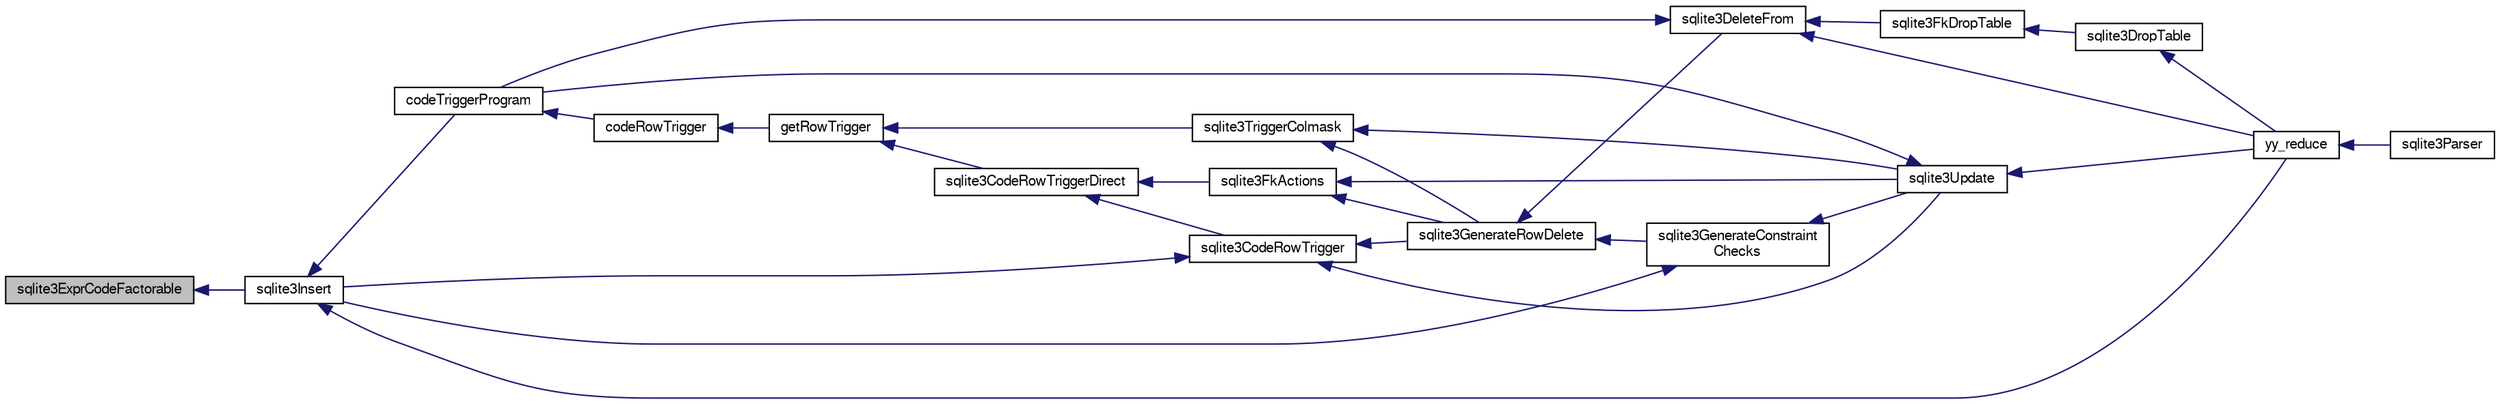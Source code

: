 digraph "sqlite3ExprCodeFactorable"
{
  edge [fontname="FreeSans",fontsize="10",labelfontname="FreeSans",labelfontsize="10"];
  node [fontname="FreeSans",fontsize="10",shape=record];
  rankdir="LR";
  Node522735 [label="sqlite3ExprCodeFactorable",height=0.2,width=0.4,color="black", fillcolor="grey75", style="filled", fontcolor="black"];
  Node522735 -> Node522736 [dir="back",color="midnightblue",fontsize="10",style="solid",fontname="FreeSans"];
  Node522736 [label="sqlite3Insert",height=0.2,width=0.4,color="black", fillcolor="white", style="filled",URL="$sqlite3_8c.html#a5b17c9c2000bae6bdff8e6be48d7dc2b"];
  Node522736 -> Node522737 [dir="back",color="midnightblue",fontsize="10",style="solid",fontname="FreeSans"];
  Node522737 [label="codeTriggerProgram",height=0.2,width=0.4,color="black", fillcolor="white", style="filled",URL="$sqlite3_8c.html#a120801f59d9281d201d2ff4b2606836e"];
  Node522737 -> Node522738 [dir="back",color="midnightblue",fontsize="10",style="solid",fontname="FreeSans"];
  Node522738 [label="codeRowTrigger",height=0.2,width=0.4,color="black", fillcolor="white", style="filled",URL="$sqlite3_8c.html#a463cea5aaaf388b560b206570a0022fc"];
  Node522738 -> Node522739 [dir="back",color="midnightblue",fontsize="10",style="solid",fontname="FreeSans"];
  Node522739 [label="getRowTrigger",height=0.2,width=0.4,color="black", fillcolor="white", style="filled",URL="$sqlite3_8c.html#a69626ef20b540d1a2b19cf56f3f45689"];
  Node522739 -> Node522740 [dir="back",color="midnightblue",fontsize="10",style="solid",fontname="FreeSans"];
  Node522740 [label="sqlite3CodeRowTriggerDirect",height=0.2,width=0.4,color="black", fillcolor="white", style="filled",URL="$sqlite3_8c.html#ad92829f9001bcf89a0299dad5a48acd4"];
  Node522740 -> Node522741 [dir="back",color="midnightblue",fontsize="10",style="solid",fontname="FreeSans"];
  Node522741 [label="sqlite3FkActions",height=0.2,width=0.4,color="black", fillcolor="white", style="filled",URL="$sqlite3_8c.html#a39159bd1623724946c22355ba7f3ef90"];
  Node522741 -> Node522742 [dir="back",color="midnightblue",fontsize="10",style="solid",fontname="FreeSans"];
  Node522742 [label="sqlite3GenerateRowDelete",height=0.2,width=0.4,color="black", fillcolor="white", style="filled",URL="$sqlite3_8c.html#a2c76cbf3027fc18fdbb8cb4cd96b77d9"];
  Node522742 -> Node522743 [dir="back",color="midnightblue",fontsize="10",style="solid",fontname="FreeSans"];
  Node522743 [label="sqlite3DeleteFrom",height=0.2,width=0.4,color="black", fillcolor="white", style="filled",URL="$sqlite3_8c.html#ab9b4b45349188b49eabb23f94608a091"];
  Node522743 -> Node522744 [dir="back",color="midnightblue",fontsize="10",style="solid",fontname="FreeSans"];
  Node522744 [label="sqlite3FkDropTable",height=0.2,width=0.4,color="black", fillcolor="white", style="filled",URL="$sqlite3_8c.html#a1218c6fc74e89152ceaa4760e82f5ef9"];
  Node522744 -> Node522745 [dir="back",color="midnightblue",fontsize="10",style="solid",fontname="FreeSans"];
  Node522745 [label="sqlite3DropTable",height=0.2,width=0.4,color="black", fillcolor="white", style="filled",URL="$sqlite3_8c.html#a5534f77364b5568783c0e50db3c9defb"];
  Node522745 -> Node522746 [dir="back",color="midnightblue",fontsize="10",style="solid",fontname="FreeSans"];
  Node522746 [label="yy_reduce",height=0.2,width=0.4,color="black", fillcolor="white", style="filled",URL="$sqlite3_8c.html#a7c419a9b25711c666a9a2449ef377f14"];
  Node522746 -> Node522747 [dir="back",color="midnightblue",fontsize="10",style="solid",fontname="FreeSans"];
  Node522747 [label="sqlite3Parser",height=0.2,width=0.4,color="black", fillcolor="white", style="filled",URL="$sqlite3_8c.html#a0327d71a5fabe0b6a343d78a2602e72a"];
  Node522743 -> Node522737 [dir="back",color="midnightblue",fontsize="10",style="solid",fontname="FreeSans"];
  Node522743 -> Node522746 [dir="back",color="midnightblue",fontsize="10",style="solid",fontname="FreeSans"];
  Node522742 -> Node522748 [dir="back",color="midnightblue",fontsize="10",style="solid",fontname="FreeSans"];
  Node522748 [label="sqlite3GenerateConstraint\lChecks",height=0.2,width=0.4,color="black", fillcolor="white", style="filled",URL="$sqlite3_8c.html#aef639c1e6a0c0a67ca6e7690ad931bd2"];
  Node522748 -> Node522736 [dir="back",color="midnightblue",fontsize="10",style="solid",fontname="FreeSans"];
  Node522748 -> Node522749 [dir="back",color="midnightblue",fontsize="10",style="solid",fontname="FreeSans"];
  Node522749 [label="sqlite3Update",height=0.2,width=0.4,color="black", fillcolor="white", style="filled",URL="$sqlite3_8c.html#ac5aa67c46e8cc8174566fabe6809fafa"];
  Node522749 -> Node522737 [dir="back",color="midnightblue",fontsize="10",style="solid",fontname="FreeSans"];
  Node522749 -> Node522746 [dir="back",color="midnightblue",fontsize="10",style="solid",fontname="FreeSans"];
  Node522741 -> Node522749 [dir="back",color="midnightblue",fontsize="10",style="solid",fontname="FreeSans"];
  Node522740 -> Node522750 [dir="back",color="midnightblue",fontsize="10",style="solid",fontname="FreeSans"];
  Node522750 [label="sqlite3CodeRowTrigger",height=0.2,width=0.4,color="black", fillcolor="white", style="filled",URL="$sqlite3_8c.html#a37f21393c74de4d01b16761ee9abacd9"];
  Node522750 -> Node522742 [dir="back",color="midnightblue",fontsize="10",style="solid",fontname="FreeSans"];
  Node522750 -> Node522736 [dir="back",color="midnightblue",fontsize="10",style="solid",fontname="FreeSans"];
  Node522750 -> Node522749 [dir="back",color="midnightblue",fontsize="10",style="solid",fontname="FreeSans"];
  Node522739 -> Node522751 [dir="back",color="midnightblue",fontsize="10",style="solid",fontname="FreeSans"];
  Node522751 [label="sqlite3TriggerColmask",height=0.2,width=0.4,color="black", fillcolor="white", style="filled",URL="$sqlite3_8c.html#acace8e99e37ae5e84ea03c65e820c540"];
  Node522751 -> Node522742 [dir="back",color="midnightblue",fontsize="10",style="solid",fontname="FreeSans"];
  Node522751 -> Node522749 [dir="back",color="midnightblue",fontsize="10",style="solid",fontname="FreeSans"];
  Node522736 -> Node522746 [dir="back",color="midnightblue",fontsize="10",style="solid",fontname="FreeSans"];
}

